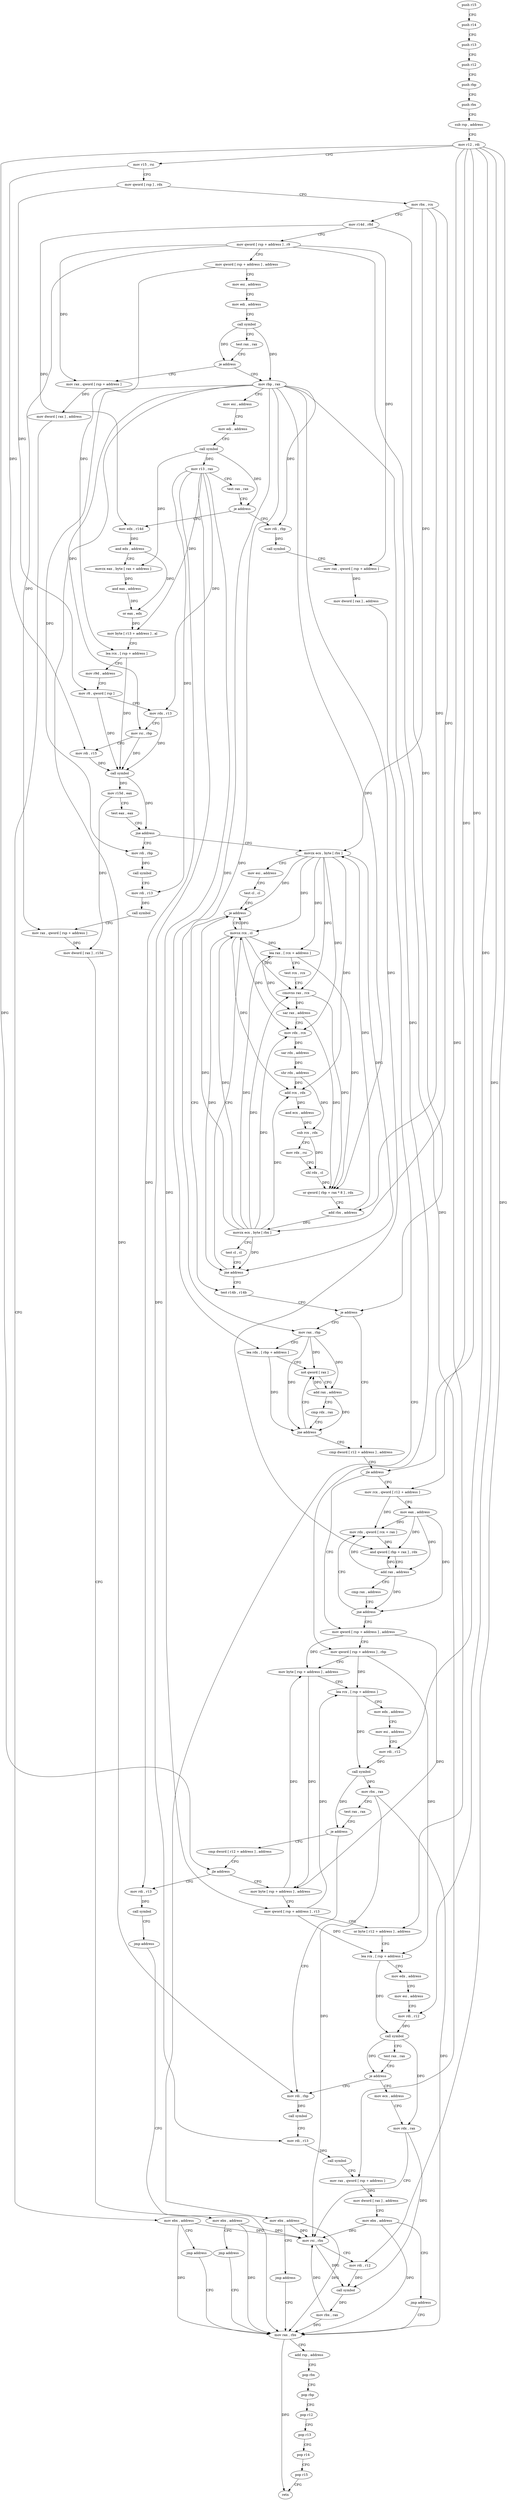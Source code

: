 digraph "func" {
"4252628" [label = "push r15" ]
"4252630" [label = "push r14" ]
"4252632" [label = "push r13" ]
"4252634" [label = "push r12" ]
"4252636" [label = "push rbp" ]
"4252637" [label = "push rbx" ]
"4252638" [label = "sub rsp , address" ]
"4252642" [label = "mov r12 , rdi" ]
"4252645" [label = "mov r15 , rsi" ]
"4252648" [label = "mov qword [ rsp ] , rdx" ]
"4252652" [label = "mov rbx , rcx" ]
"4252655" [label = "mov r14d , r8d" ]
"4252658" [label = "mov qword [ rsp + address ] , r9" ]
"4252663" [label = "mov qword [ rsp + address ] , address" ]
"4252672" [label = "mov esi , address" ]
"4252677" [label = "mov edi , address" ]
"4252682" [label = "call symbol" ]
"4252687" [label = "test rax , rax" ]
"4252690" [label = "je address" ]
"4253078" [label = "mov rax , qword [ rsp + address ]" ]
"4252696" [label = "mov rbp , rax" ]
"4253083" [label = "mov dword [ rax ] , address" ]
"4253089" [label = "mov ebx , address" ]
"4253094" [label = "jmp address" ]
"4253060" [label = "mov rax , rbx" ]
"4252699" [label = "mov esi , address" ]
"4252704" [label = "mov edi , address" ]
"4252709" [label = "call symbol" ]
"4252714" [label = "mov r13 , rax" ]
"4252717" [label = "test rax , rax" ]
"4252720" [label = "je address" ]
"4253096" [label = "mov rdi , rbp" ]
"4252726" [label = "mov edx , r14d" ]
"4253063" [label = "add rsp , address" ]
"4253067" [label = "pop rbx" ]
"4253068" [label = "pop rbp" ]
"4253069" [label = "pop r12" ]
"4253071" [label = "pop r13" ]
"4253073" [label = "pop r14" ]
"4253075" [label = "pop r15" ]
"4253077" [label = "retn" ]
"4253099" [label = "call symbol" ]
"4253104" [label = "mov rax , qword [ rsp + address ]" ]
"4253109" [label = "mov dword [ rax ] , address" ]
"4253115" [label = "mov ebx , address" ]
"4253120" [label = "jmp address" ]
"4252729" [label = "and edx , address" ]
"4252732" [label = "movzx eax , byte [ rax + address ]" ]
"4252736" [label = "and eax , address" ]
"4252739" [label = "or eax , edx" ]
"4252741" [label = "mov byte [ r13 + address ] , al" ]
"4252745" [label = "lea rcx , [ rsp + address ]" ]
"4252750" [label = "mov r9d , address" ]
"4252756" [label = "mov r8 , qword [ rsp ]" ]
"4252760" [label = "mov rdx , r13" ]
"4252763" [label = "mov rsi , rbp" ]
"4252766" [label = "mov rdi , r15" ]
"4252769" [label = "call symbol" ]
"4252774" [label = "mov r15d , eax" ]
"4252777" [label = "test eax , eax" ]
"4252779" [label = "jne address" ]
"4253122" [label = "mov rdi , rbp" ]
"4252785" [label = "movzx ecx , byte [ rbx ]" ]
"4253125" [label = "call symbol" ]
"4253130" [label = "mov rdi , r13" ]
"4253133" [label = "call symbol" ]
"4253138" [label = "mov rax , qword [ rsp + address ]" ]
"4253143" [label = "mov dword [ rax ] , r15d" ]
"4253146" [label = "mov ebx , address" ]
"4253151" [label = "jmp address" ]
"4252788" [label = "mov esi , address" ]
"4252793" [label = "test cl , cl" ]
"4252795" [label = "je address" ]
"4252858" [label = "test r14b , r14b" ]
"4252797" [label = "movsx rcx , cl" ]
"4252861" [label = "je address" ]
"4252882" [label = "cmp dword [ r12 + address ] , address" ]
"4252863" [label = "mov rax , rbp" ]
"4252801" [label = "lea rax , [ rcx + address ]" ]
"4252805" [label = "test rcx , rcx" ]
"4252808" [label = "cmovns rax , rcx" ]
"4252812" [label = "sar rax , address" ]
"4252816" [label = "mov rdx , rcx" ]
"4252819" [label = "sar rdx , address" ]
"4252823" [label = "shr rdx , address" ]
"4252827" [label = "add rcx , rdx" ]
"4252830" [label = "and ecx , address" ]
"4252833" [label = "sub rcx , rdx" ]
"4252836" [label = "mov rdx , rsi" ]
"4252839" [label = "shl rdx , cl" ]
"4252842" [label = "or qword [ rbp + rax * 8 ] , rdx" ]
"4252847" [label = "add rbx , address" ]
"4252851" [label = "movzx ecx , byte [ rbx ]" ]
"4252854" [label = "test cl , cl" ]
"4252856" [label = "jne address" ]
"4252891" [label = "jle address" ]
"4252922" [label = "mov qword [ rsp + address ] , address" ]
"4252893" [label = "mov rcx , qword [ r12 + address ]" ]
"4252866" [label = "lea rdx , [ rbp + address ]" ]
"4252870" [label = "not qword [ rax ]" ]
"4252931" [label = "mov qword [ rsp + address ] , rbp" ]
"4252936" [label = "mov byte [ rsp + address ] , address" ]
"4252941" [label = "lea rcx , [ rsp + address ]" ]
"4252946" [label = "mov edx , address" ]
"4252951" [label = "mov esi , address" ]
"4252956" [label = "mov rdi , r12" ]
"4252959" [label = "call symbol" ]
"4252964" [label = "mov rbx , rax" ]
"4252967" [label = "test rax , rax" ]
"4252970" [label = "je address" ]
"4253163" [label = "mov rdi , rbp" ]
"4252976" [label = "cmp dword [ r12 + address ] , address" ]
"4252898" [label = "mov eax , address" ]
"4252903" [label = "mov rdx , qword [ rcx + rax ]" ]
"4252873" [label = "add rax , address" ]
"4252877" [label = "cmp rdx , rax" ]
"4252880" [label = "jne address" ]
"4253166" [label = "call symbol" ]
"4253171" [label = "mov rdi , r13" ]
"4253174" [label = "call symbol" ]
"4253179" [label = "mov rax , qword [ rsp + address ]" ]
"4253184" [label = "mov dword [ rax ] , address" ]
"4253190" [label = "mov ebx , address" ]
"4253195" [label = "jmp address" ]
"4252985" [label = "jle address" ]
"4253153" [label = "mov rdi , r13" ]
"4252991" [label = "mov byte [ rsp + address ] , address" ]
"4252907" [label = "and qword [ rbp + rax ] , rdx" ]
"4252912" [label = "add rax , address" ]
"4252916" [label = "cmp rax , address" ]
"4252920" [label = "jne address" ]
"4253156" [label = "call symbol" ]
"4253161" [label = "jmp address" ]
"4252996" [label = "mov qword [ rsp + address ] , r13" ]
"4253001" [label = "or byte [ r12 + address ] , address" ]
"4253010" [label = "lea rcx , [ rsp + address ]" ]
"4253015" [label = "mov edx , address" ]
"4253020" [label = "mov esi , address" ]
"4253025" [label = "mov rdi , r12" ]
"4253028" [label = "call symbol" ]
"4253033" [label = "test rax , rax" ]
"4253036" [label = "je address" ]
"4253038" [label = "mov ecx , address" ]
"4253043" [label = "mov rdx , rax" ]
"4253046" [label = "mov rsi , rbx" ]
"4253049" [label = "mov rdi , r12" ]
"4253052" [label = "call symbol" ]
"4253057" [label = "mov rbx , rax" ]
"4252628" -> "4252630" [ label = "CFG" ]
"4252630" -> "4252632" [ label = "CFG" ]
"4252632" -> "4252634" [ label = "CFG" ]
"4252634" -> "4252636" [ label = "CFG" ]
"4252636" -> "4252637" [ label = "CFG" ]
"4252637" -> "4252638" [ label = "CFG" ]
"4252638" -> "4252642" [ label = "CFG" ]
"4252642" -> "4252645" [ label = "CFG" ]
"4252642" -> "4252891" [ label = "DFG" ]
"4252642" -> "4252956" [ label = "DFG" ]
"4252642" -> "4252893" [ label = "DFG" ]
"4252642" -> "4252985" [ label = "DFG" ]
"4252642" -> "4253001" [ label = "DFG" ]
"4252642" -> "4253025" [ label = "DFG" ]
"4252642" -> "4253049" [ label = "DFG" ]
"4252645" -> "4252648" [ label = "CFG" ]
"4252645" -> "4252766" [ label = "DFG" ]
"4252648" -> "4252652" [ label = "CFG" ]
"4252648" -> "4252756" [ label = "DFG" ]
"4252652" -> "4252655" [ label = "CFG" ]
"4252652" -> "4252785" [ label = "DFG" ]
"4252652" -> "4252847" [ label = "DFG" ]
"4252652" -> "4252851" [ label = "DFG" ]
"4252655" -> "4252658" [ label = "CFG" ]
"4252655" -> "4252726" [ label = "DFG" ]
"4252655" -> "4252861" [ label = "DFG" ]
"4252658" -> "4252663" [ label = "CFG" ]
"4252658" -> "4253078" [ label = "DFG" ]
"4252658" -> "4253104" [ label = "DFG" ]
"4252658" -> "4253138" [ label = "DFG" ]
"4252658" -> "4253179" [ label = "DFG" ]
"4252663" -> "4252672" [ label = "CFG" ]
"4252663" -> "4252745" [ label = "DFG" ]
"4252672" -> "4252677" [ label = "CFG" ]
"4252677" -> "4252682" [ label = "CFG" ]
"4252682" -> "4252687" [ label = "CFG" ]
"4252682" -> "4252690" [ label = "DFG" ]
"4252682" -> "4252696" [ label = "DFG" ]
"4252687" -> "4252690" [ label = "CFG" ]
"4252690" -> "4253078" [ label = "CFG" ]
"4252690" -> "4252696" [ label = "CFG" ]
"4253078" -> "4253083" [ label = "DFG" ]
"4252696" -> "4252699" [ label = "CFG" ]
"4252696" -> "4253096" [ label = "DFG" ]
"4252696" -> "4252763" [ label = "DFG" ]
"4252696" -> "4253122" [ label = "DFG" ]
"4252696" -> "4252863" [ label = "DFG" ]
"4252696" -> "4252866" [ label = "DFG" ]
"4252696" -> "4252842" [ label = "DFG" ]
"4252696" -> "4252931" [ label = "DFG" ]
"4252696" -> "4253163" [ label = "DFG" ]
"4252696" -> "4252907" [ label = "DFG" ]
"4253083" -> "4253089" [ label = "CFG" ]
"4253089" -> "4253094" [ label = "CFG" ]
"4253089" -> "4253060" [ label = "DFG" ]
"4253089" -> "4253046" [ label = "DFG" ]
"4253094" -> "4253060" [ label = "CFG" ]
"4253060" -> "4253063" [ label = "CFG" ]
"4253060" -> "4253077" [ label = "DFG" ]
"4252699" -> "4252704" [ label = "CFG" ]
"4252704" -> "4252709" [ label = "CFG" ]
"4252709" -> "4252714" [ label = "DFG" ]
"4252709" -> "4252720" [ label = "DFG" ]
"4252709" -> "4252732" [ label = "DFG" ]
"4252714" -> "4252717" [ label = "CFG" ]
"4252714" -> "4252741" [ label = "DFG" ]
"4252714" -> "4252760" [ label = "DFG" ]
"4252714" -> "4253130" [ label = "DFG" ]
"4252714" -> "4253171" [ label = "DFG" ]
"4252714" -> "4253153" [ label = "DFG" ]
"4252714" -> "4252996" [ label = "DFG" ]
"4252717" -> "4252720" [ label = "CFG" ]
"4252720" -> "4253096" [ label = "CFG" ]
"4252720" -> "4252726" [ label = "CFG" ]
"4253096" -> "4253099" [ label = "DFG" ]
"4252726" -> "4252729" [ label = "DFG" ]
"4253063" -> "4253067" [ label = "CFG" ]
"4253067" -> "4253068" [ label = "CFG" ]
"4253068" -> "4253069" [ label = "CFG" ]
"4253069" -> "4253071" [ label = "CFG" ]
"4253071" -> "4253073" [ label = "CFG" ]
"4253073" -> "4253075" [ label = "CFG" ]
"4253075" -> "4253077" [ label = "CFG" ]
"4253099" -> "4253104" [ label = "CFG" ]
"4253104" -> "4253109" [ label = "DFG" ]
"4253109" -> "4253115" [ label = "CFG" ]
"4253115" -> "4253120" [ label = "CFG" ]
"4253115" -> "4253060" [ label = "DFG" ]
"4253115" -> "4253046" [ label = "DFG" ]
"4253120" -> "4253060" [ label = "CFG" ]
"4252729" -> "4252732" [ label = "CFG" ]
"4252729" -> "4252739" [ label = "DFG" ]
"4252732" -> "4252736" [ label = "DFG" ]
"4252736" -> "4252739" [ label = "DFG" ]
"4252739" -> "4252741" [ label = "DFG" ]
"4252741" -> "4252745" [ label = "CFG" ]
"4252745" -> "4252750" [ label = "CFG" ]
"4252745" -> "4252769" [ label = "DFG" ]
"4252750" -> "4252756" [ label = "CFG" ]
"4252756" -> "4252760" [ label = "CFG" ]
"4252756" -> "4252769" [ label = "DFG" ]
"4252760" -> "4252763" [ label = "CFG" ]
"4252760" -> "4252769" [ label = "DFG" ]
"4252763" -> "4252766" [ label = "CFG" ]
"4252763" -> "4252769" [ label = "DFG" ]
"4252766" -> "4252769" [ label = "DFG" ]
"4252769" -> "4252774" [ label = "DFG" ]
"4252769" -> "4252779" [ label = "DFG" ]
"4252774" -> "4252777" [ label = "CFG" ]
"4252774" -> "4253143" [ label = "DFG" ]
"4252777" -> "4252779" [ label = "CFG" ]
"4252779" -> "4253122" [ label = "CFG" ]
"4252779" -> "4252785" [ label = "CFG" ]
"4253122" -> "4253125" [ label = "DFG" ]
"4252785" -> "4252788" [ label = "CFG" ]
"4252785" -> "4252795" [ label = "DFG" ]
"4252785" -> "4252797" [ label = "DFG" ]
"4252785" -> "4252801" [ label = "DFG" ]
"4252785" -> "4252808" [ label = "DFG" ]
"4252785" -> "4252816" [ label = "DFG" ]
"4252785" -> "4252827" [ label = "DFG" ]
"4252785" -> "4252856" [ label = "DFG" ]
"4253125" -> "4253130" [ label = "CFG" ]
"4253130" -> "4253133" [ label = "DFG" ]
"4253133" -> "4253138" [ label = "CFG" ]
"4253138" -> "4253143" [ label = "DFG" ]
"4253143" -> "4253146" [ label = "CFG" ]
"4253146" -> "4253151" [ label = "CFG" ]
"4253146" -> "4253060" [ label = "DFG" ]
"4253146" -> "4253046" [ label = "DFG" ]
"4253151" -> "4253060" [ label = "CFG" ]
"4252788" -> "4252793" [ label = "CFG" ]
"4252793" -> "4252795" [ label = "CFG" ]
"4252795" -> "4252858" [ label = "CFG" ]
"4252795" -> "4252797" [ label = "CFG" ]
"4252858" -> "4252861" [ label = "CFG" ]
"4252797" -> "4252801" [ label = "DFG" ]
"4252797" -> "4252795" [ label = "DFG" ]
"4252797" -> "4252808" [ label = "DFG" ]
"4252797" -> "4252816" [ label = "DFG" ]
"4252797" -> "4252827" [ label = "DFG" ]
"4252797" -> "4252856" [ label = "DFG" ]
"4252861" -> "4252882" [ label = "CFG" ]
"4252861" -> "4252863" [ label = "CFG" ]
"4252882" -> "4252891" [ label = "CFG" ]
"4252863" -> "4252866" [ label = "CFG" ]
"4252863" -> "4252870" [ label = "DFG" ]
"4252863" -> "4252873" [ label = "DFG" ]
"4252863" -> "4252880" [ label = "DFG" ]
"4252801" -> "4252805" [ label = "CFG" ]
"4252801" -> "4252812" [ label = "DFG" ]
"4252801" -> "4252842" [ label = "DFG" ]
"4252805" -> "4252808" [ label = "CFG" ]
"4252808" -> "4252812" [ label = "DFG" ]
"4252808" -> "4252842" [ label = "DFG" ]
"4252812" -> "4252816" [ label = "CFG" ]
"4252812" -> "4252842" [ label = "DFG" ]
"4252816" -> "4252819" [ label = "DFG" ]
"4252819" -> "4252823" [ label = "DFG" ]
"4252823" -> "4252827" [ label = "DFG" ]
"4252823" -> "4252833" [ label = "DFG" ]
"4252827" -> "4252830" [ label = "DFG" ]
"4252830" -> "4252833" [ label = "DFG" ]
"4252833" -> "4252836" [ label = "CFG" ]
"4252833" -> "4252839" [ label = "DFG" ]
"4252836" -> "4252839" [ label = "CFG" ]
"4252839" -> "4252842" [ label = "DFG" ]
"4252842" -> "4252847" [ label = "CFG" ]
"4252847" -> "4252851" [ label = "DFG" ]
"4252847" -> "4252785" [ label = "DFG" ]
"4252851" -> "4252854" [ label = "CFG" ]
"4252851" -> "4252795" [ label = "DFG" ]
"4252851" -> "4252797" [ label = "DFG" ]
"4252851" -> "4252801" [ label = "DFG" ]
"4252851" -> "4252808" [ label = "DFG" ]
"4252851" -> "4252816" [ label = "DFG" ]
"4252851" -> "4252827" [ label = "DFG" ]
"4252851" -> "4252856" [ label = "DFG" ]
"4252854" -> "4252856" [ label = "CFG" ]
"4252856" -> "4252797" [ label = "CFG" ]
"4252856" -> "4252858" [ label = "CFG" ]
"4252891" -> "4252922" [ label = "CFG" ]
"4252891" -> "4252893" [ label = "CFG" ]
"4252922" -> "4252931" [ label = "CFG" ]
"4252922" -> "4252936" [ label = "DFG" ]
"4252922" -> "4252991" [ label = "DFG" ]
"4252893" -> "4252898" [ label = "CFG" ]
"4252893" -> "4252903" [ label = "DFG" ]
"4252866" -> "4252870" [ label = "CFG" ]
"4252866" -> "4252880" [ label = "DFG" ]
"4252870" -> "4252873" [ label = "CFG" ]
"4252931" -> "4252936" [ label = "CFG" ]
"4252931" -> "4252941" [ label = "DFG" ]
"4252931" -> "4253010" [ label = "DFG" ]
"4252936" -> "4252941" [ label = "CFG" ]
"4252936" -> "4252991" [ label = "DFG" ]
"4252941" -> "4252946" [ label = "CFG" ]
"4252941" -> "4252959" [ label = "DFG" ]
"4252946" -> "4252951" [ label = "CFG" ]
"4252951" -> "4252956" [ label = "CFG" ]
"4252956" -> "4252959" [ label = "DFG" ]
"4252959" -> "4252964" [ label = "DFG" ]
"4252959" -> "4252970" [ label = "DFG" ]
"4252964" -> "4252967" [ label = "CFG" ]
"4252964" -> "4253060" [ label = "DFG" ]
"4252964" -> "4253046" [ label = "DFG" ]
"4252967" -> "4252970" [ label = "CFG" ]
"4252970" -> "4253163" [ label = "CFG" ]
"4252970" -> "4252976" [ label = "CFG" ]
"4253163" -> "4253166" [ label = "DFG" ]
"4252976" -> "4252985" [ label = "CFG" ]
"4252898" -> "4252903" [ label = "DFG" ]
"4252898" -> "4252907" [ label = "DFG" ]
"4252898" -> "4252912" [ label = "DFG" ]
"4252898" -> "4252920" [ label = "DFG" ]
"4252903" -> "4252907" [ label = "DFG" ]
"4252873" -> "4252877" [ label = "CFG" ]
"4252873" -> "4252870" [ label = "DFG" ]
"4252873" -> "4252880" [ label = "DFG" ]
"4252877" -> "4252880" [ label = "CFG" ]
"4252880" -> "4252870" [ label = "CFG" ]
"4252880" -> "4252882" [ label = "CFG" ]
"4253166" -> "4253171" [ label = "CFG" ]
"4253171" -> "4253174" [ label = "DFG" ]
"4253174" -> "4253179" [ label = "CFG" ]
"4253179" -> "4253184" [ label = "DFG" ]
"4253184" -> "4253190" [ label = "CFG" ]
"4253190" -> "4253195" [ label = "CFG" ]
"4253190" -> "4253060" [ label = "DFG" ]
"4253190" -> "4253046" [ label = "DFG" ]
"4253195" -> "4253060" [ label = "CFG" ]
"4252985" -> "4253153" [ label = "CFG" ]
"4252985" -> "4252991" [ label = "CFG" ]
"4253153" -> "4253156" [ label = "DFG" ]
"4252991" -> "4252996" [ label = "CFG" ]
"4252991" -> "4252936" [ label = "DFG" ]
"4252907" -> "4252912" [ label = "CFG" ]
"4252912" -> "4252916" [ label = "CFG" ]
"4252912" -> "4252903" [ label = "DFG" ]
"4252912" -> "4252907" [ label = "DFG" ]
"4252912" -> "4252920" [ label = "DFG" ]
"4252916" -> "4252920" [ label = "CFG" ]
"4252920" -> "4252903" [ label = "CFG" ]
"4252920" -> "4252922" [ label = "CFG" ]
"4253156" -> "4253161" [ label = "CFG" ]
"4253161" -> "4253060" [ label = "CFG" ]
"4252996" -> "4253001" [ label = "CFG" ]
"4252996" -> "4252941" [ label = "DFG" ]
"4252996" -> "4253010" [ label = "DFG" ]
"4253001" -> "4253010" [ label = "CFG" ]
"4253010" -> "4253015" [ label = "CFG" ]
"4253010" -> "4253028" [ label = "DFG" ]
"4253015" -> "4253020" [ label = "CFG" ]
"4253020" -> "4253025" [ label = "CFG" ]
"4253025" -> "4253028" [ label = "DFG" ]
"4253028" -> "4253033" [ label = "CFG" ]
"4253028" -> "4253036" [ label = "DFG" ]
"4253028" -> "4253043" [ label = "DFG" ]
"4253033" -> "4253036" [ label = "CFG" ]
"4253036" -> "4253163" [ label = "CFG" ]
"4253036" -> "4253038" [ label = "CFG" ]
"4253038" -> "4253043" [ label = "CFG" ]
"4253043" -> "4253046" [ label = "CFG" ]
"4253043" -> "4253052" [ label = "DFG" ]
"4253046" -> "4253049" [ label = "CFG" ]
"4253046" -> "4253052" [ label = "DFG" ]
"4253049" -> "4253052" [ label = "DFG" ]
"4253052" -> "4253057" [ label = "DFG" ]
"4253057" -> "4253060" [ label = "DFG" ]
"4253057" -> "4253046" [ label = "DFG" ]
}
